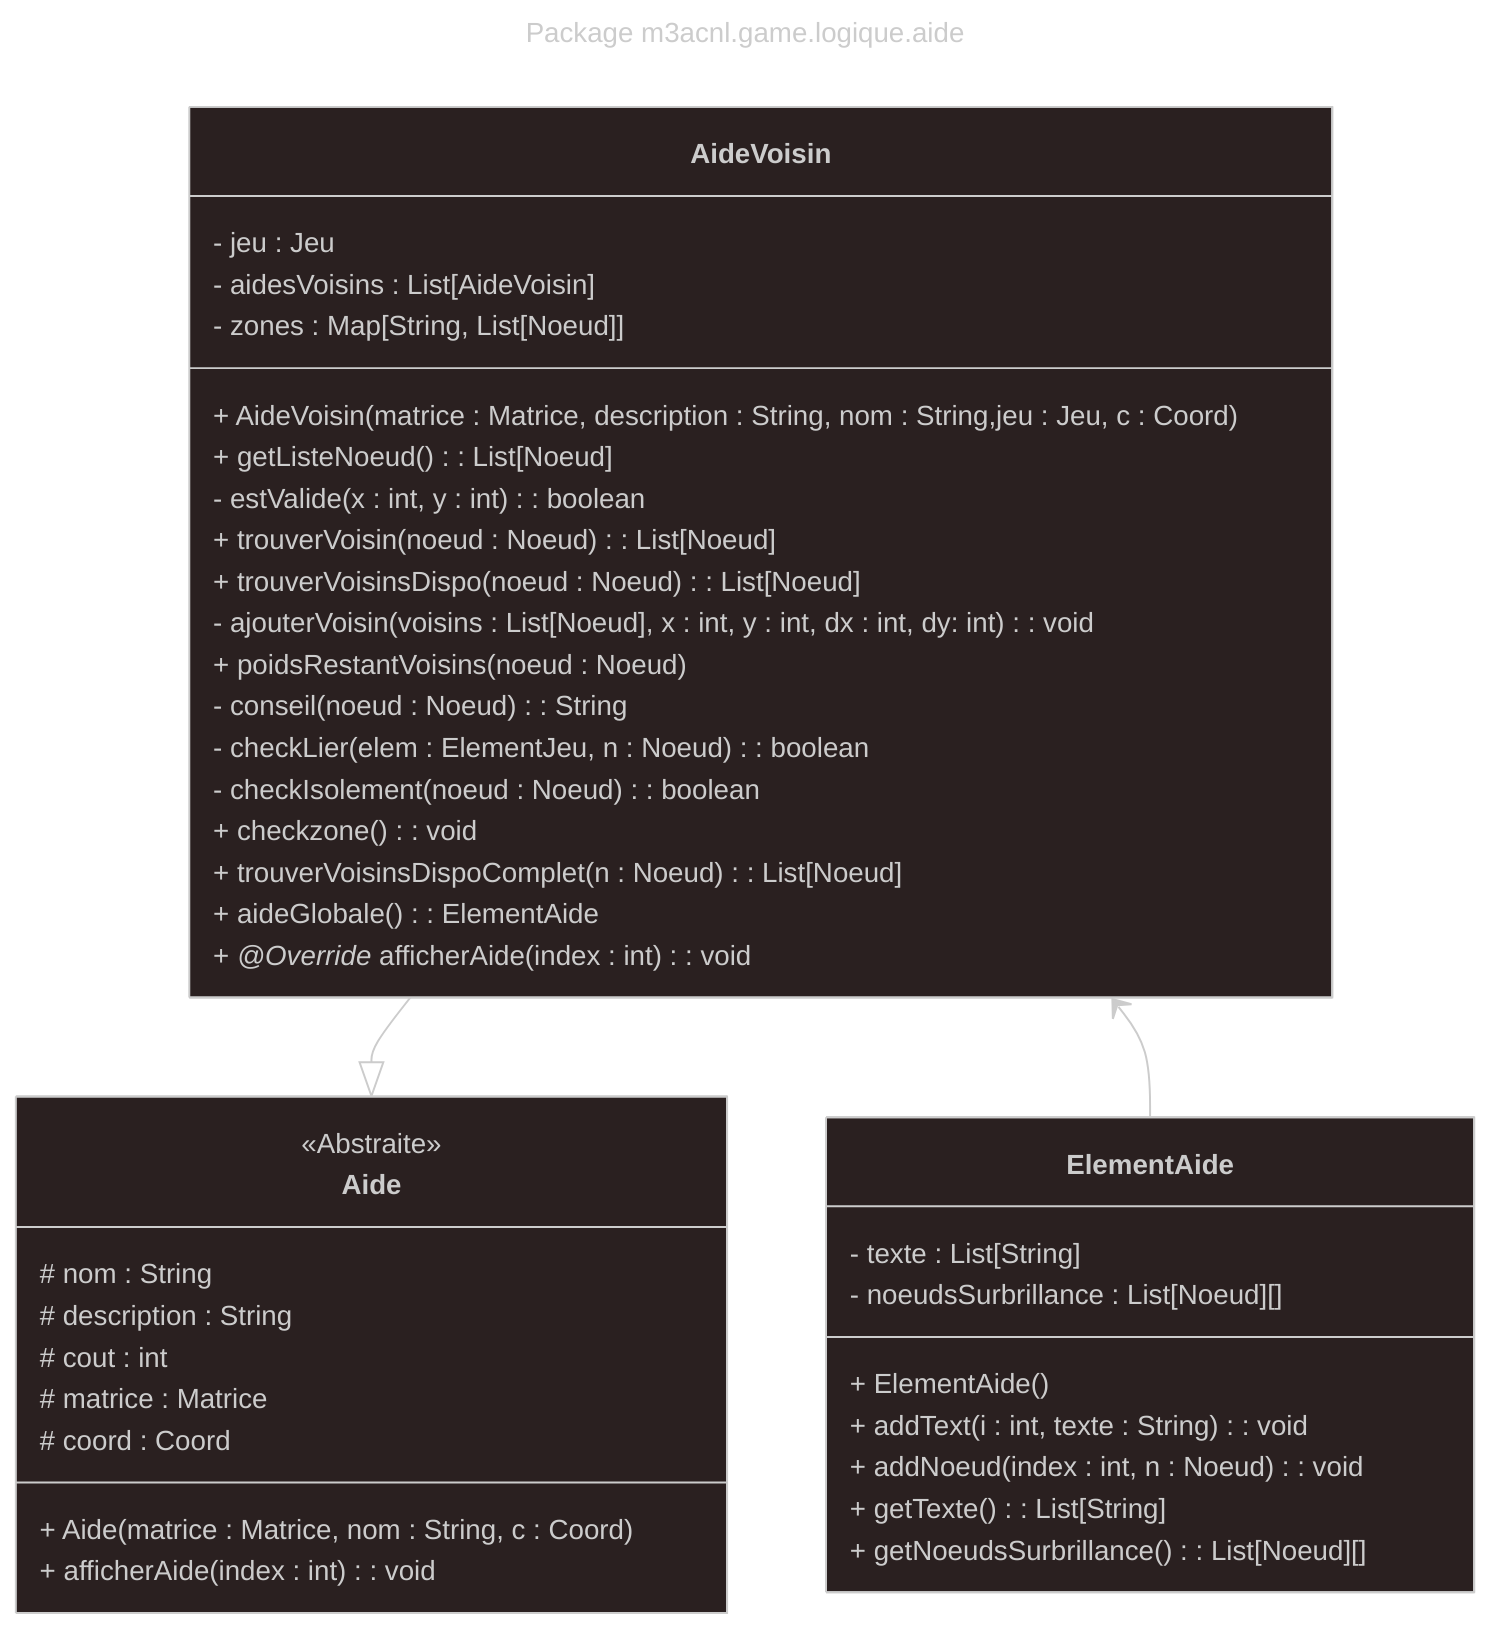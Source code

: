 ---
config:
  theme: neo-dark
title: Package m3acnl.game.logique.aide
---
classDiagram
direction TB
    class ElementAide {
	    - texte : List[String]
	    - noeudsSurbrillance : List[Noeud][]
	    + ElementAide()
	    + addText(i : int, texte : String) : void
	    + addNoeud(index : int, n : Noeud) : void
	    + getTexte() : List[String]
	    + getNoeudsSurbrillance() : List[Noeud][]
    }
    class AideVoisin {
	    - jeu : Jeu
	    - aidesVoisins : List[AideVoisin]
	    - zones : Map[String, List[Noeud]]
	    + AideVoisin(matrice : Matrice, description : String, nom : String,jeu : Jeu, c : Coord)
	    + getListeNoeud() : List[Noeud]
	    - estValide(x : int, y : int) : boolean
	    + trouverVoisin(noeud : Noeud) : List[Noeud]
	    + trouverVoisinsDispo(noeud : Noeud) : List[Noeud]
	    - ajouterVoisin(voisins : List[Noeud], x : int, y : int, dx : int, dy: int) : void
	    + poidsRestantVoisins(noeud : Noeud)
	    - conseil(noeud : Noeud) : String
	    - checkLier(elem : ElementJeu, n : Noeud) : boolean
	    - checkIsolement(noeud : Noeud) : boolean
	    + checkzone() : void
	    + trouverVoisinsDispoComplet(n : Noeud) : List[Noeud]
	    + aideGlobale() : ElementAide
	    + *@Override* afficherAide(index : int) : void
    }
    class Aide {
	    # nom : String
	    # description : String
	    # cout : int
	    # matrice : Matrice
	    # coord : Coord
	    + Aide(matrice : Matrice, nom : String, c : Coord)
	    + afficherAide(index : int) : void
    }

	<<Abstraite>> Aide

    AideVoisin --|> Aide
    AideVoisin <-- ElementAide